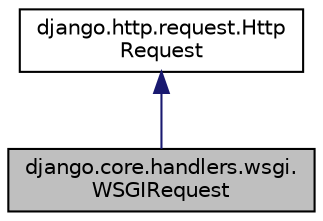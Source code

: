 digraph "django.core.handlers.wsgi.WSGIRequest"
{
 // LATEX_PDF_SIZE
  edge [fontname="Helvetica",fontsize="10",labelfontname="Helvetica",labelfontsize="10"];
  node [fontname="Helvetica",fontsize="10",shape=record];
  Node1 [label="django.core.handlers.wsgi.\lWSGIRequest",height=0.2,width=0.4,color="black", fillcolor="grey75", style="filled", fontcolor="black",tooltip=" "];
  Node2 -> Node1 [dir="back",color="midnightblue",fontsize="10",style="solid",fontname="Helvetica"];
  Node2 [label="django.http.request.Http\lRequest",height=0.2,width=0.4,color="black", fillcolor="white", style="filled",URL="$classdjango_1_1http_1_1request_1_1_http_request.html",tooltip=" "];
}
